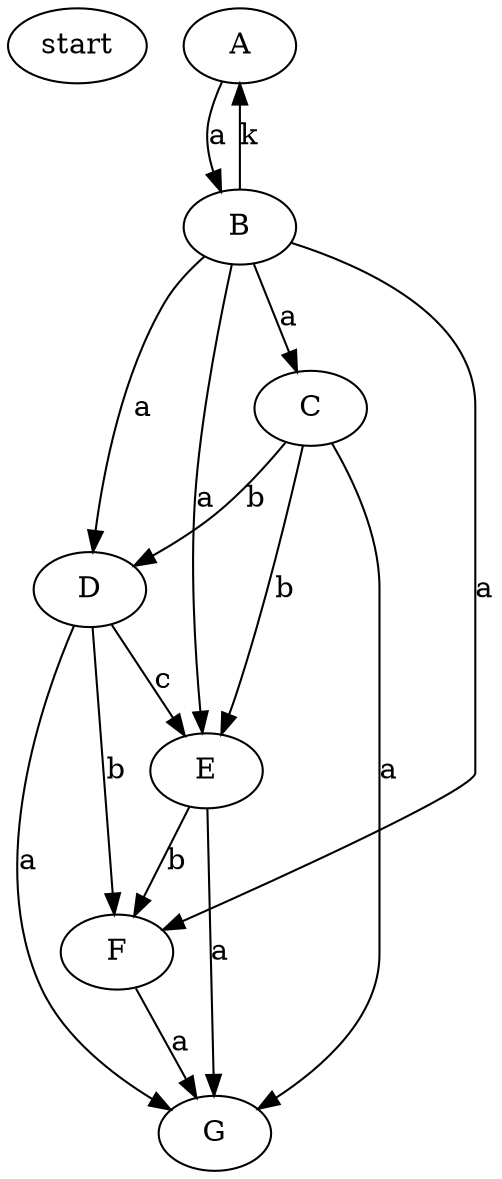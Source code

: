 digraph G {
    start
    A -> B -> {C -> {D->E [label = c]} -> F [label=b]} -> G [label=a]
    B -> A [label = k]

    //{1 2 3} -> {{{4 5} -> {6 7}[label = a]} -> {8 9 10}[label = a]} -> {11->12[label = a]} [label = a]

    // start
    // A->B1->D -> M [label = "a" comment="+
    //     >> A-b->B2
    // +"]
    // {A Z X} -> {B2 U2 KKK}  [label = "b"]
    // B1->C [label = "b"]
    // B2->C [label = "a" comment="+
    //     <<C-b->B1
    // +"]
}
/*
> A-a->B / < C - a -> B
*/ 